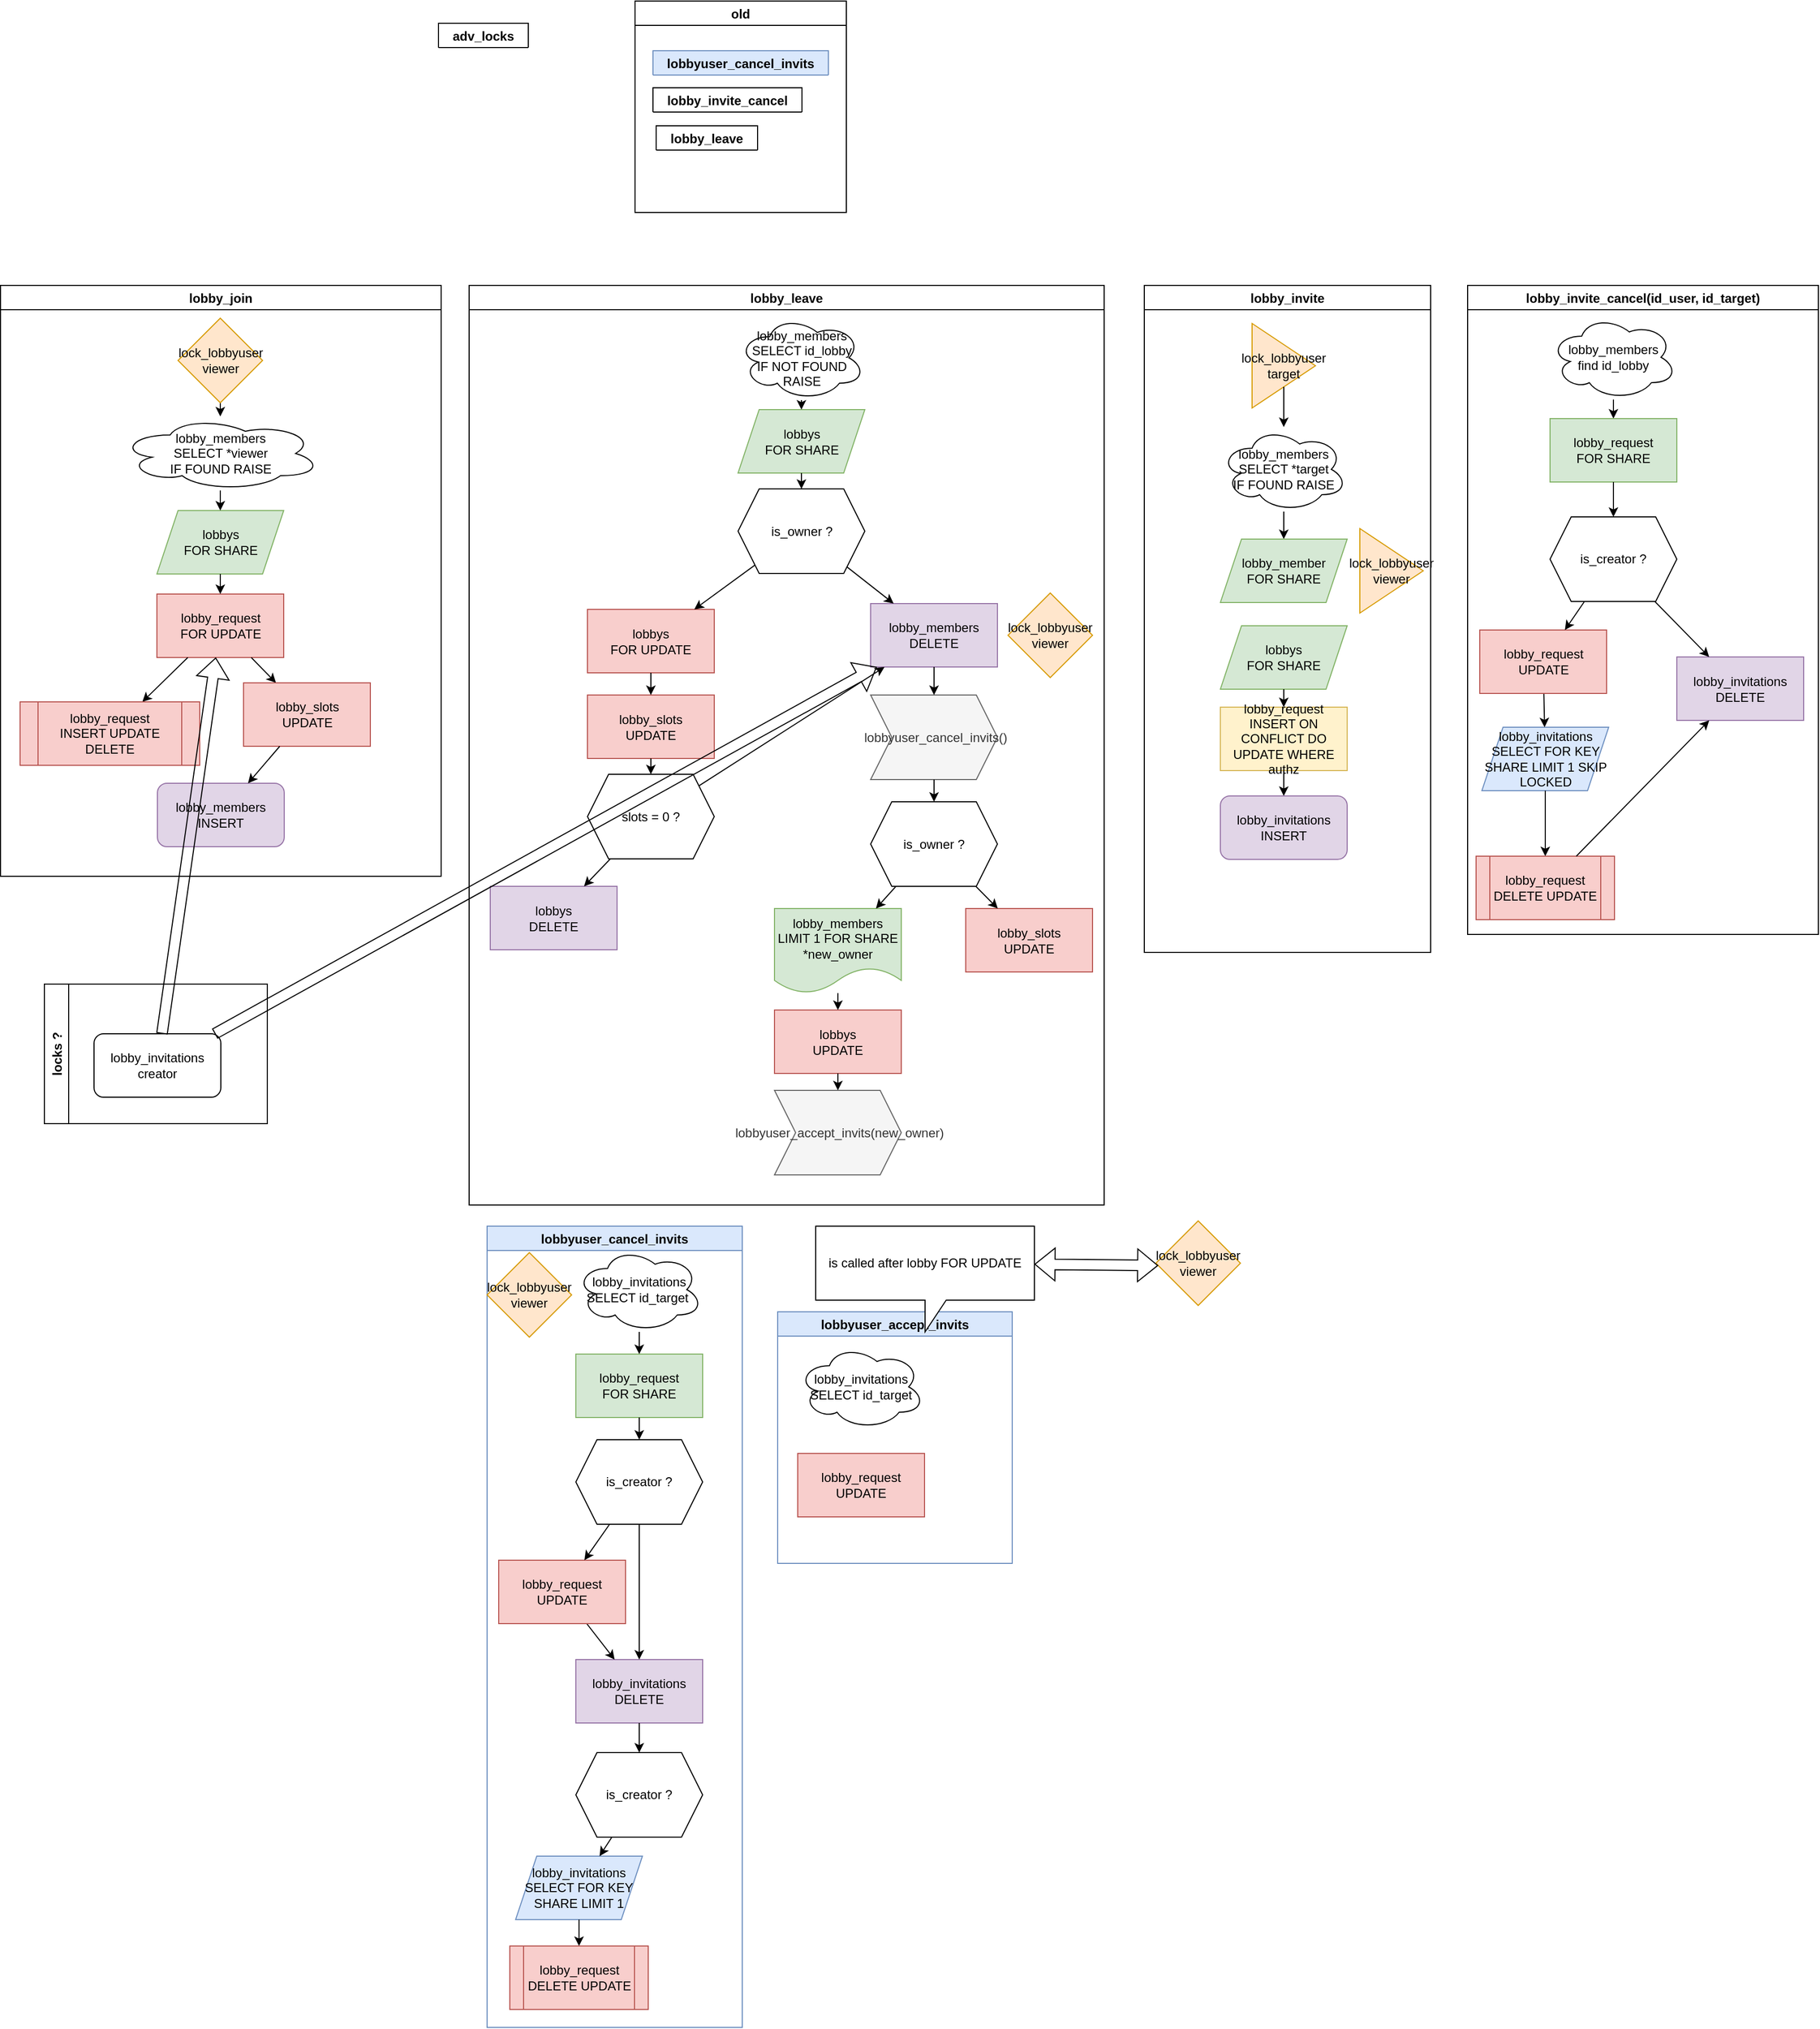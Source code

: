<mxfile version="17.4.2" type="device"><diagram id="5n8HYII4dps_oQGfJcv4" name="Page-1"><mxGraphModel dx="2878" dy="1529" grid="0" gridSize="10" guides="1" tooltips="1" connect="1" arrows="1" fold="1" page="0" pageScale="1" pageWidth="827" pageHeight="1169" math="0" shadow="0"><root><mxCell id="0"/><mxCell id="1" parent="0"/><mxCell id="jAlTLmNeURXq8MkzZGfx-23" value="lobby_join" style="swimlane;" parent="1" vertex="1"><mxGeometry x="-786.5" y="-23" width="417" height="559" as="geometry"><mxRectangle x="-1070" y="6" width="87" height="23" as="alternateBounds"/></mxGeometry></mxCell><mxCell id="jAlTLmNeURXq8MkzZGfx-2" value="lobby_members&lt;br&gt;SELECT *viewer&lt;br&gt;IF FOUND RAISE" style="ellipse;shape=cloud;whiteSpace=wrap;html=1;" parent="jAlTLmNeURXq8MkzZGfx-23" vertex="1"><mxGeometry x="113" y="124" width="190" height="70" as="geometry"/></mxCell><mxCell id="jAlTLmNeURXq8MkzZGfx-5" value="lobbys&lt;br&gt;FOR SHARE" style="shape=parallelogram;perimeter=parallelogramPerimeter;whiteSpace=wrap;html=1;fixedSize=1;fillColor=#d5e8d4;strokeColor=#82b366;" parent="jAlTLmNeURXq8MkzZGfx-23" vertex="1"><mxGeometry x="148" y="213" width="120" height="60" as="geometry"/></mxCell><mxCell id="jAlTLmNeURXq8MkzZGfx-6" value="lobby_request&lt;br&gt;FOR UPDATE" style="rounded=0;whiteSpace=wrap;html=1;fillColor=#f8cecc;strokeColor=#b85450;" parent="jAlTLmNeURXq8MkzZGfx-23" vertex="1"><mxGeometry x="148" y="292" width="120" height="60" as="geometry"/></mxCell><mxCell id="jAlTLmNeURXq8MkzZGfx-8" value="" style="endArrow=classic;html=1;rounded=0;" parent="jAlTLmNeURXq8MkzZGfx-23" source="jAlTLmNeURXq8MkzZGfx-6" target="jAlTLmNeURXq8MkzZGfx-18" edge="1"><mxGeometry width="50" height="50" relative="1" as="geometry"><mxPoint x="113" y="391" as="sourcePoint"/><mxPoint x="161.333" y="496" as="targetPoint"/></mxGeometry></mxCell><mxCell id="jAlTLmNeURXq8MkzZGfx-9" value="" style="endArrow=classic;html=1;rounded=0;" parent="jAlTLmNeURXq8MkzZGfx-23" source="jAlTLmNeURXq8MkzZGfx-6" target="jAlTLmNeURXq8MkzZGfx-19" edge="1"><mxGeometry width="50" height="50" relative="1" as="geometry"><mxPoint x="199.25" y="441" as="sourcePoint"/><mxPoint x="302.111" y="496" as="targetPoint"/></mxGeometry></mxCell><mxCell id="jAlTLmNeURXq8MkzZGfx-12" value="" style="endArrow=classic;html=1;rounded=0;" parent="jAlTLmNeURXq8MkzZGfx-23" source="jAlTLmNeURXq8MkzZGfx-17" target="jAlTLmNeURXq8MkzZGfx-2" edge="1"><mxGeometry width="50" height="50" relative="1" as="geometry"><mxPoint x="208" y="79" as="sourcePoint"/><mxPoint x="613" y="351" as="targetPoint"/></mxGeometry></mxCell><mxCell id="jAlTLmNeURXq8MkzZGfx-13" value="" style="endArrow=classic;html=1;rounded=0;" parent="jAlTLmNeURXq8MkzZGfx-23" source="jAlTLmNeURXq8MkzZGfx-2" target="jAlTLmNeURXq8MkzZGfx-5" edge="1"><mxGeometry width="50" height="50" relative="1" as="geometry"><mxPoint x="563" y="401" as="sourcePoint"/><mxPoint x="323" y="261" as="targetPoint"/></mxGeometry></mxCell><mxCell id="jAlTLmNeURXq8MkzZGfx-14" value="" style="endArrow=classic;html=1;rounded=0;" parent="jAlTLmNeURXq8MkzZGfx-23" source="jAlTLmNeURXq8MkzZGfx-5" target="jAlTLmNeURXq8MkzZGfx-6" edge="1"><mxGeometry width="50" height="50" relative="1" as="geometry"><mxPoint x="218" y="271" as="sourcePoint"/><mxPoint x="218" y="231" as="targetPoint"/></mxGeometry></mxCell><mxCell id="jAlTLmNeURXq8MkzZGfx-17" value="lock_lobbyuser&lt;br&gt;viewer" style="rhombus;whiteSpace=wrap;html=1;fillColor=#ffe6cc;strokeColor=#d79b00;" parent="jAlTLmNeURXq8MkzZGfx-23" vertex="1"><mxGeometry x="168" y="31" width="80" height="80" as="geometry"/></mxCell><mxCell id="jAlTLmNeURXq8MkzZGfx-19" value="lobby_slots&lt;br&gt;UPDATE" style="rounded=0;whiteSpace=wrap;html=1;fillColor=#f8cecc;strokeColor=#b85450;" parent="jAlTLmNeURXq8MkzZGfx-23" vertex="1"><mxGeometry x="230" y="376" width="120" height="60" as="geometry"/></mxCell><mxCell id="jAlTLmNeURXq8MkzZGfx-20" value="lobby_members&lt;br&gt;INSERT" style="rounded=1;whiteSpace=wrap;html=1;fillColor=#e1d5e7;strokeColor=#9673a6;" parent="jAlTLmNeURXq8MkzZGfx-23" vertex="1"><mxGeometry x="148.5" y="471" width="120" height="60" as="geometry"/></mxCell><mxCell id="jAlTLmNeURXq8MkzZGfx-21" value="" style="endArrow=classic;html=1;rounded=0;" parent="jAlTLmNeURXq8MkzZGfx-23" source="jAlTLmNeURXq8MkzZGfx-19" target="jAlTLmNeURXq8MkzZGfx-20" edge="1"><mxGeometry width="50" height="50" relative="1" as="geometry"><mxPoint x="242.307" y="431" as="sourcePoint"/><mxPoint x="367" y="452" as="targetPoint"/></mxGeometry></mxCell><mxCell id="jAlTLmNeURXq8MkzZGfx-18" value="lobby_request&lt;br&gt;INSERT UPDATE DELETE" style="shape=process;whiteSpace=wrap;html=1;backgroundOutline=1;fillColor=#f8cecc;strokeColor=#b85450;" parent="jAlTLmNeURXq8MkzZGfx-23" vertex="1"><mxGeometry x="18.5" y="394" width="170" height="60" as="geometry"/></mxCell><mxCell id="jAlTLmNeURXq8MkzZGfx-24" value="lobby_leave" style="swimlane;" parent="1" vertex="1"><mxGeometry x="-343" y="-23" width="601" height="870" as="geometry"><mxRectangle x="-152" y="-74" width="96" height="23" as="alternateBounds"/></mxGeometry></mxCell><mxCell id="jAlTLmNeURXq8MkzZGfx-25" value="lobby_members&lt;br&gt;SELECT id_lobby&lt;br&gt;IF NOT FOUND RAISE" style="ellipse;shape=cloud;whiteSpace=wrap;html=1;" parent="jAlTLmNeURXq8MkzZGfx-24" vertex="1"><mxGeometry x="254.5" y="28.5" width="120" height="80" as="geometry"/></mxCell><mxCell id="jAlTLmNeURXq8MkzZGfx-26" value="lobbys&lt;br&gt;FOR SHARE" style="shape=parallelogram;perimeter=parallelogramPerimeter;whiteSpace=wrap;html=1;fixedSize=1;fillColor=#d5e8d4;strokeColor=#82b366;" parent="jAlTLmNeURXq8MkzZGfx-24" vertex="1"><mxGeometry x="254.5" y="117.5" width="120" height="60" as="geometry"/></mxCell><mxCell id="jAlTLmNeURXq8MkzZGfx-28" value="is_owner ?" style="shape=hexagon;perimeter=hexagonPerimeter2;whiteSpace=wrap;html=1;fixedSize=1;" parent="jAlTLmNeURXq8MkzZGfx-24" vertex="1"><mxGeometry x="254.5" y="192.5" width="120" height="80" as="geometry"/></mxCell><mxCell id="jAlTLmNeURXq8MkzZGfx-30" value="lobbys&lt;br&gt;FOR UPDATE" style="rounded=0;whiteSpace=wrap;html=1;fillColor=#f8cecc;strokeColor=#b85450;" parent="jAlTLmNeURXq8MkzZGfx-24" vertex="1"><mxGeometry x="112" y="306.5" width="120" height="60" as="geometry"/></mxCell><mxCell id="jAlTLmNeURXq8MkzZGfx-31" value="lobby_slots&lt;br&gt;UPDATE" style="rounded=0;whiteSpace=wrap;html=1;fillColor=#f8cecc;strokeColor=#b85450;" parent="jAlTLmNeURXq8MkzZGfx-24" vertex="1"><mxGeometry x="112" y="387.5" width="120" height="60" as="geometry"/></mxCell><mxCell id="jAlTLmNeURXq8MkzZGfx-32" value="slots = 0 ?" style="shape=hexagon;perimeter=hexagonPerimeter2;whiteSpace=wrap;html=1;fixedSize=1;" parent="jAlTLmNeURXq8MkzZGfx-24" vertex="1"><mxGeometry x="112" y="462.5" width="120" height="80" as="geometry"/></mxCell><mxCell id="jAlTLmNeURXq8MkzZGfx-33" value="lobbys&lt;br&gt;DELETE" style="rounded=0;whiteSpace=wrap;html=1;fillColor=#e1d5e7;strokeColor=#9673a6;" parent="jAlTLmNeURXq8MkzZGfx-24" vertex="1"><mxGeometry x="20" y="568.5" width="120" height="60" as="geometry"/></mxCell><mxCell id="jAlTLmNeURXq8MkzZGfx-34" value="lobby_members&lt;br&gt;DELETE" style="rounded=0;whiteSpace=wrap;html=1;fillColor=#e1d5e7;strokeColor=#9673a6;" parent="jAlTLmNeURXq8MkzZGfx-24" vertex="1"><mxGeometry x="380" y="301" width="120" height="60" as="geometry"/></mxCell><mxCell id="jAlTLmNeURXq8MkzZGfx-35" value="" style="endArrow=classic;html=1;rounded=0;" parent="jAlTLmNeURXq8MkzZGfx-24" source="jAlTLmNeURXq8MkzZGfx-25" target="jAlTLmNeURXq8MkzZGfx-26" edge="1"><mxGeometry width="50" height="50" relative="1" as="geometry"><mxPoint x="274" y="488.5" as="sourcePoint"/><mxPoint x="324" y="438.5" as="targetPoint"/></mxGeometry></mxCell><mxCell id="jAlTLmNeURXq8MkzZGfx-36" value="" style="endArrow=classic;html=1;rounded=0;" parent="jAlTLmNeURXq8MkzZGfx-24" source="jAlTLmNeURXq8MkzZGfx-26" target="jAlTLmNeURXq8MkzZGfx-28" edge="1"><mxGeometry width="50" height="50" relative="1" as="geometry"><mxPoint x="274" y="488.5" as="sourcePoint"/><mxPoint x="324" y="438.5" as="targetPoint"/></mxGeometry></mxCell><mxCell id="jAlTLmNeURXq8MkzZGfx-37" value="" style="endArrow=classic;html=1;rounded=0;" parent="jAlTLmNeURXq8MkzZGfx-24" source="jAlTLmNeURXq8MkzZGfx-28" target="jAlTLmNeURXq8MkzZGfx-30" edge="1"><mxGeometry width="50" height="50" relative="1" as="geometry"><mxPoint x="434" y="488.5" as="sourcePoint"/><mxPoint x="484" y="438.5" as="targetPoint"/></mxGeometry></mxCell><mxCell id="jAlTLmNeURXq8MkzZGfx-38" value="" style="endArrow=classic;html=1;rounded=0;" parent="jAlTLmNeURXq8MkzZGfx-24" source="jAlTLmNeURXq8MkzZGfx-30" target="jAlTLmNeURXq8MkzZGfx-31" edge="1"><mxGeometry width="50" height="50" relative="1" as="geometry"><mxPoint x="279.722" y="323.943" as="sourcePoint"/><mxPoint x="217.126" y="366.5" as="targetPoint"/></mxGeometry></mxCell><mxCell id="jAlTLmNeURXq8MkzZGfx-39" value="" style="endArrow=classic;html=1;rounded=0;" parent="jAlTLmNeURXq8MkzZGfx-24" source="jAlTLmNeURXq8MkzZGfx-31" target="jAlTLmNeURXq8MkzZGfx-32" edge="1"><mxGeometry width="50" height="50" relative="1" as="geometry"><mxPoint x="434" y="488.5" as="sourcePoint"/><mxPoint x="484" y="438.5" as="targetPoint"/></mxGeometry></mxCell><mxCell id="jAlTLmNeURXq8MkzZGfx-40" value="" style="endArrow=classic;html=1;rounded=0;" parent="jAlTLmNeURXq8MkzZGfx-24" source="jAlTLmNeURXq8MkzZGfx-32" target="jAlTLmNeURXq8MkzZGfx-33" edge="1"><mxGeometry width="50" height="50" relative="1" as="geometry"><mxPoint x="290" y="546.5" as="sourcePoint"/><mxPoint x="340" y="496.5" as="targetPoint"/></mxGeometry></mxCell><mxCell id="jAlTLmNeURXq8MkzZGfx-42" value="" style="endArrow=classic;html=1;rounded=0;" parent="jAlTLmNeURXq8MkzZGfx-24" source="jAlTLmNeURXq8MkzZGfx-28" target="jAlTLmNeURXq8MkzZGfx-34" edge="1"><mxGeometry width="50" height="50" relative="1" as="geometry"><mxPoint x="218.389" y="565.277" as="sourcePoint"/><mxPoint x="422" y="225" as="targetPoint"/></mxGeometry></mxCell><mxCell id="jAlTLmNeURXq8MkzZGfx-43" value="&amp;nbsp;lobbyuser_cancel_invits()" style="shape=step;perimeter=stepPerimeter;whiteSpace=wrap;html=1;fixedSize=1;fillColor=#f5f5f5;fontColor=#333333;strokeColor=#666666;" parent="jAlTLmNeURXq8MkzZGfx-24" vertex="1"><mxGeometry x="380" y="387.5" width="120" height="80" as="geometry"/></mxCell><mxCell id="jAlTLmNeURXq8MkzZGfx-44" value="is_owner ?" style="shape=hexagon;perimeter=hexagonPerimeter2;whiteSpace=wrap;html=1;fixedSize=1;" parent="jAlTLmNeURXq8MkzZGfx-24" vertex="1"><mxGeometry x="380" y="488.5" width="120" height="80" as="geometry"/></mxCell><mxCell id="jAlTLmNeURXq8MkzZGfx-45" value="lobby_members&lt;br&gt;LIMIT 1 FOR SHARE&lt;br&gt;*new_owner" style="shape=document;whiteSpace=wrap;html=1;boundedLbl=1;fillColor=#d5e8d4;strokeColor=#82b366;" parent="jAlTLmNeURXq8MkzZGfx-24" vertex="1"><mxGeometry x="289" y="589.5" width="120" height="80" as="geometry"/></mxCell><mxCell id="jAlTLmNeURXq8MkzZGfx-46" value="lobbys&lt;br&gt;UPDATE" style="rounded=0;whiteSpace=wrap;html=1;fillColor=#f8cecc;strokeColor=#b85450;" parent="jAlTLmNeURXq8MkzZGfx-24" vertex="1"><mxGeometry x="289" y="685.5" width="120" height="60" as="geometry"/></mxCell><mxCell id="jAlTLmNeURXq8MkzZGfx-47" value="&amp;nbsp;lobbyuser_accept_invits(new_owner)" style="shape=step;perimeter=stepPerimeter;whiteSpace=wrap;html=1;fixedSize=1;fillColor=#f5f5f5;fontColor=#333333;strokeColor=#666666;" parent="jAlTLmNeURXq8MkzZGfx-24" vertex="1"><mxGeometry x="289" y="761.5" width="120" height="80" as="geometry"/></mxCell><mxCell id="jAlTLmNeURXq8MkzZGfx-48" value="lobby_slots&lt;br&gt;UPDATE" style="rounded=0;whiteSpace=wrap;html=1;fillColor=#f8cecc;strokeColor=#b85450;" parent="jAlTLmNeURXq8MkzZGfx-24" vertex="1"><mxGeometry x="470" y="589.5" width="120" height="60" as="geometry"/></mxCell><mxCell id="jAlTLmNeURXq8MkzZGfx-50" value="" style="endArrow=classic;html=1;rounded=0;" parent="jAlTLmNeURXq8MkzZGfx-24" source="jAlTLmNeURXq8MkzZGfx-43" target="jAlTLmNeURXq8MkzZGfx-44" edge="1"><mxGeometry width="50" height="50" relative="1" as="geometry"><mxPoint x="440" y="443" as="sourcePoint"/><mxPoint x="465" y="492.5" as="targetPoint"/></mxGeometry></mxCell><mxCell id="jAlTLmNeURXq8MkzZGfx-52" value="" style="endArrow=classic;html=1;rounded=0;" parent="jAlTLmNeURXq8MkzZGfx-24" source="jAlTLmNeURXq8MkzZGfx-44" target="jAlTLmNeURXq8MkzZGfx-48" edge="1"><mxGeometry width="50" height="50" relative="1" as="geometry"><mxPoint x="465" y="572.5" as="sourcePoint"/><mxPoint x="465" y="624.5" as="targetPoint"/></mxGeometry></mxCell><mxCell id="jAlTLmNeURXq8MkzZGfx-53" value="" style="endArrow=classic;html=1;rounded=0;" parent="jAlTLmNeURXq8MkzZGfx-24" source="jAlTLmNeURXq8MkzZGfx-44" target="jAlTLmNeURXq8MkzZGfx-45" edge="1"><mxGeometry width="50" height="50" relative="1" as="geometry"><mxPoint x="511.813" y="690.874" as="sourcePoint"/><mxPoint x="553.75" y="714.5" as="targetPoint"/></mxGeometry></mxCell><mxCell id="jAlTLmNeURXq8MkzZGfx-54" value="" style="endArrow=classic;html=1;rounded=0;" parent="jAlTLmNeURXq8MkzZGfx-24" source="jAlTLmNeURXq8MkzZGfx-45" target="jAlTLmNeURXq8MkzZGfx-46" edge="1"><mxGeometry width="50" height="50" relative="1" as="geometry"><mxPoint x="418.559" y="691.619" as="sourcePoint"/><mxPoint x="333" y="835.5" as="targetPoint"/></mxGeometry></mxCell><mxCell id="jAlTLmNeURXq8MkzZGfx-55" value="" style="endArrow=classic;html=1;rounded=0;" parent="jAlTLmNeURXq8MkzZGfx-24" source="jAlTLmNeURXq8MkzZGfx-46" target="jAlTLmNeURXq8MkzZGfx-47" edge="1"><mxGeometry width="50" height="50" relative="1" as="geometry"><mxPoint x="328" y="826.5" as="sourcePoint"/><mxPoint x="328.0" y="807.5" as="targetPoint"/></mxGeometry></mxCell><mxCell id="jAlTLmNeURXq8MkzZGfx-193" value="" style="endArrow=classic;html=1;rounded=0;" parent="jAlTLmNeURXq8MkzZGfx-24" source="jAlTLmNeURXq8MkzZGfx-32" target="jAlTLmNeURXq8MkzZGfx-34" edge="1"><mxGeometry width="50" height="50" relative="1" as="geometry"><mxPoint x="143.667" y="552.5" as="sourcePoint"/><mxPoint x="315" y="328" as="targetPoint"/></mxGeometry></mxCell><mxCell id="jAlTLmNeURXq8MkzZGfx-233" value="lock_lobbyuser&lt;br&gt;viewer" style="rhombus;whiteSpace=wrap;html=1;fillColor=#ffe6cc;strokeColor=#d79b00;" parent="jAlTLmNeURXq8MkzZGfx-24" vertex="1"><mxGeometry x="510" y="291" width="80" height="80" as="geometry"/></mxCell><mxCell id="jAlTLmNeURXq8MkzZGfx-238" value="" style="endArrow=classic;html=1;rounded=0;" parent="jAlTLmNeURXq8MkzZGfx-24" source="jAlTLmNeURXq8MkzZGfx-34" target="jAlTLmNeURXq8MkzZGfx-43" edge="1"><mxGeometry width="50" height="50" relative="1" as="geometry"><mxPoint x="227.456" y="483.412" as="sourcePoint"/><mxPoint x="397" y="371" as="targetPoint"/></mxGeometry></mxCell><mxCell id="jAlTLmNeURXq8MkzZGfx-56" value="lobby_invite" style="swimlane;" parent="1" vertex="1"><mxGeometry x="296" y="-23" width="271" height="631" as="geometry"><mxRectangle x="296" y="1" width="97" height="23" as="alternateBounds"/></mxGeometry></mxCell><mxCell id="jAlTLmNeURXq8MkzZGfx-58" value="lock_lobbyuser&lt;br&gt;target" style="triangle;whiteSpace=wrap;html=1;fillColor=#ffe6cc;strokeColor=#d79b00;" parent="jAlTLmNeURXq8MkzZGfx-56" vertex="1"><mxGeometry x="102" y="36" width="60" height="80" as="geometry"/></mxCell><mxCell id="jAlTLmNeURXq8MkzZGfx-59" value="lobby_members&lt;br&gt;SELECT *target&lt;br&gt;IF FOUND RAISE" style="ellipse;shape=cloud;whiteSpace=wrap;html=1;strokeColor=default;fillColor=default;" parent="jAlTLmNeURXq8MkzZGfx-56" vertex="1"><mxGeometry x="72" y="134" width="120" height="80" as="geometry"/></mxCell><mxCell id="jAlTLmNeURXq8MkzZGfx-61" value="lobbys&lt;br&gt;FOR SHARE" style="shape=parallelogram;perimeter=parallelogramPerimeter;whiteSpace=wrap;html=1;fixedSize=1;strokeColor=#82b366;fillColor=#d5e8d4;" parent="jAlTLmNeURXq8MkzZGfx-56" vertex="1"><mxGeometry x="72" y="322" width="120" height="60" as="geometry"/></mxCell><mxCell id="jAlTLmNeURXq8MkzZGfx-64" value="" style="endArrow=classic;html=1;rounded=0;" parent="jAlTLmNeURXq8MkzZGfx-56" source="jAlTLmNeURXq8MkzZGfx-58" target="jAlTLmNeURXq8MkzZGfx-59" edge="1"><mxGeometry width="50" height="50" relative="1" as="geometry"><mxPoint x="165.5" y="350" as="sourcePoint"/><mxPoint x="215.5" y="300" as="targetPoint"/></mxGeometry></mxCell><mxCell id="jAlTLmNeURXq8MkzZGfx-65" value="" style="endArrow=classic;html=1;rounded=0;" parent="jAlTLmNeURXq8MkzZGfx-56" source="jAlTLmNeURXq8MkzZGfx-59" target="jAlTLmNeURXq8MkzZGfx-237" edge="1"><mxGeometry width="50" height="50" relative="1" as="geometry"><mxPoint x="141.642" y="106.239" as="sourcePoint"/><mxPoint x="132" y="254" as="targetPoint"/></mxGeometry></mxCell><mxCell id="jAlTLmNeURXq8MkzZGfx-66" value="" style="endArrow=classic;html=1;rounded=0;" parent="jAlTLmNeURXq8MkzZGfx-56" source="jAlTLmNeURXq8MkzZGfx-61" target="jAlTLmNeURXq8MkzZGfx-93" edge="1"><mxGeometry width="50" height="50" relative="1" as="geometry"><mxPoint x="132.5" y="407" as="sourcePoint"/><mxPoint x="132" y="445" as="targetPoint"/></mxGeometry></mxCell><mxCell id="jAlTLmNeURXq8MkzZGfx-67" value="" style="endArrow=classic;html=1;rounded=0;" parent="jAlTLmNeURXq8MkzZGfx-56" source="jAlTLmNeURXq8MkzZGfx-93" target="jAlTLmNeURXq8MkzZGfx-92" edge="1"><mxGeometry width="50" height="50" relative="1" as="geometry"><mxPoint x="132" y="505" as="sourcePoint"/><mxPoint x="132" y="527" as="targetPoint"/></mxGeometry></mxCell><mxCell id="jAlTLmNeURXq8MkzZGfx-92" value="lobby_invitations&lt;br&gt;INSERT" style="rounded=1;whiteSpace=wrap;html=1;strokeColor=#9673a6;fillColor=#e1d5e7;gradientDirection=north;" parent="jAlTLmNeURXq8MkzZGfx-56" vertex="1"><mxGeometry x="72" y="483" width="120" height="60" as="geometry"/></mxCell><mxCell id="jAlTLmNeURXq8MkzZGfx-93" value="lobby_request&lt;br&gt;INSERT ON CONFLICT DO UPDATE WHERE authz" style="rounded=0;whiteSpace=wrap;html=1;strokeColor=#d6b656;fillColor=#fff2cc;" parent="jAlTLmNeURXq8MkzZGfx-56" vertex="1"><mxGeometry x="72" y="399" width="120" height="60" as="geometry"/></mxCell><mxCell id="jAlTLmNeURXq8MkzZGfx-237" value="lobby_member&lt;br&gt;FOR SHARE" style="shape=parallelogram;perimeter=parallelogramPerimeter;whiteSpace=wrap;html=1;fixedSize=1;strokeColor=#82b366;fillColor=#d5e8d4;" parent="jAlTLmNeURXq8MkzZGfx-56" vertex="1"><mxGeometry x="72" y="240" width="120" height="60" as="geometry"/></mxCell><mxCell id="jAlTLmNeURXq8MkzZGfx-235" value="lock_lobbyuser&lt;br&gt;viewer" style="triangle;whiteSpace=wrap;html=1;fillColor=#ffe6cc;strokeColor=#d79b00;" parent="jAlTLmNeURXq8MkzZGfx-56" vertex="1"><mxGeometry x="204" y="230" width="60" height="80" as="geometry"/></mxCell><mxCell id="jAlTLmNeURXq8MkzZGfx-95" value="lobbyuser_cancel_invits" style="swimlane;strokeColor=#6c8ebf;fillColor=#dae8fc;gradientDirection=north;" parent="1" vertex="1"><mxGeometry x="-326" y="867" width="241.5" height="758" as="geometry"/></mxCell><mxCell id="jAlTLmNeURXq8MkzZGfx-173" value="lobby_invitations&lt;br&gt;SELECT id_target&amp;nbsp;" style="ellipse;shape=cloud;whiteSpace=wrap;html=1;strokeColor=default;fillColor=#FFFFFF;gradientColor=none;gradientDirection=north;" parent="jAlTLmNeURXq8MkzZGfx-95" vertex="1"><mxGeometry x="84" y="20" width="120" height="80" as="geometry"/></mxCell><mxCell id="jAlTLmNeURXq8MkzZGfx-174" value="lobby_request&lt;br&gt;FOR SHARE" style="rounded=0;whiteSpace=wrap;html=1;strokeColor=#82b366;fillColor=#d5e8d4;" parent="jAlTLmNeURXq8MkzZGfx-95" vertex="1"><mxGeometry x="84" y="121" width="120" height="60" as="geometry"/></mxCell><mxCell id="jAlTLmNeURXq8MkzZGfx-175" value="lobby_invitations&lt;br&gt;DELETE" style="rounded=0;whiteSpace=wrap;html=1;strokeColor=#9673a6;fillColor=#e1d5e7;" parent="jAlTLmNeURXq8MkzZGfx-95" vertex="1"><mxGeometry x="84" y="410" width="120" height="60" as="geometry"/></mxCell><mxCell id="jAlTLmNeURXq8MkzZGfx-176" value="lobby_invitations&lt;br&gt;SELECT FOR KEY SHARE LIMIT 1" style="shape=parallelogram;perimeter=parallelogramPerimeter;whiteSpace=wrap;html=1;fixedSize=1;strokeColor=#6c8ebf;fillColor=#dae8fc;" parent="jAlTLmNeURXq8MkzZGfx-95" vertex="1"><mxGeometry x="27" y="596" width="120" height="60" as="geometry"/></mxCell><mxCell id="jAlTLmNeURXq8MkzZGfx-177" value="" style="endArrow=classic;html=1;rounded=0;" parent="jAlTLmNeURXq8MkzZGfx-95" source="jAlTLmNeURXq8MkzZGfx-176" target="jAlTLmNeURXq8MkzZGfx-179" edge="1"><mxGeometry width="50" height="50" relative="1" as="geometry"><mxPoint x="-342.5" y="679" as="sourcePoint"/><mxPoint x="-591.773" y="730" as="targetPoint"/></mxGeometry></mxCell><mxCell id="jAlTLmNeURXq8MkzZGfx-178" value="" style="endArrow=classic;html=1;rounded=0;" parent="jAlTLmNeURXq8MkzZGfx-95" source="jAlTLmNeURXq8MkzZGfx-180" target="jAlTLmNeURXq8MkzZGfx-175" edge="1"><mxGeometry width="50" height="50" relative="1" as="geometry"><mxPoint x="-446.5" y="379" as="sourcePoint"/><mxPoint x="-484.357" y="527" as="targetPoint"/></mxGeometry></mxCell><mxCell id="jAlTLmNeURXq8MkzZGfx-179" value="lobby_request&lt;br&gt;DELETE UPDATE" style="shape=process;whiteSpace=wrap;html=1;backgroundOutline=1;strokeColor=#b85450;fillColor=#f8cecc;gradientDirection=north;" parent="jAlTLmNeURXq8MkzZGfx-95" vertex="1"><mxGeometry x="21.5" y="681" width="131" height="60" as="geometry"/></mxCell><mxCell id="jAlTLmNeURXq8MkzZGfx-180" value="lobby_request&lt;br&gt;UPDATE" style="rounded=0;whiteSpace=wrap;html=1;strokeColor=#b85450;fillColor=#f8cecc;" parent="jAlTLmNeURXq8MkzZGfx-95" vertex="1"><mxGeometry x="11" y="316" width="120" height="60" as="geometry"/></mxCell><mxCell id="jAlTLmNeURXq8MkzZGfx-181" value="is_creator ?" style="shape=hexagon;perimeter=hexagonPerimeter2;whiteSpace=wrap;html=1;fixedSize=1;" parent="jAlTLmNeURXq8MkzZGfx-95" vertex="1"><mxGeometry x="84" y="202" width="120" height="80" as="geometry"/></mxCell><mxCell id="jAlTLmNeURXq8MkzZGfx-182" value="" style="endArrow=classic;html=1;rounded=0;" parent="jAlTLmNeURXq8MkzZGfx-95" source="jAlTLmNeURXq8MkzZGfx-181" target="jAlTLmNeURXq8MkzZGfx-180" edge="1"><mxGeometry width="50" height="50" relative="1" as="geometry"><mxPoint x="-422.5" y="265" as="sourcePoint"/><mxPoint x="-396.5" y="222" as="targetPoint"/></mxGeometry></mxCell><mxCell id="jAlTLmNeURXq8MkzZGfx-183" value="" style="endArrow=classic;html=1;rounded=0;" parent="jAlTLmNeURXq8MkzZGfx-95" source="jAlTLmNeURXq8MkzZGfx-181" target="jAlTLmNeURXq8MkzZGfx-175" edge="1"><mxGeometry width="50" height="50" relative="1" as="geometry"><mxPoint x="-416.121" y="390" as="sourcePoint"/><mxPoint x="-378.879" y="417" as="targetPoint"/></mxGeometry></mxCell><mxCell id="jAlTLmNeURXq8MkzZGfx-184" value="" style="endArrow=classic;html=1;rounded=0;" parent="jAlTLmNeURXq8MkzZGfx-95" source="jAlTLmNeURXq8MkzZGfx-175" target="jAlTLmNeURXq8MkzZGfx-186" edge="1"><mxGeometry width="50" height="50" relative="1" as="geometry"><mxPoint x="-416.121" y="390" as="sourcePoint"/><mxPoint x="142" y="514" as="targetPoint"/></mxGeometry></mxCell><mxCell id="jAlTLmNeURXq8MkzZGfx-186" value="is_creator ?" style="shape=hexagon;perimeter=hexagonPerimeter2;whiteSpace=wrap;html=1;fixedSize=1;" parent="jAlTLmNeURXq8MkzZGfx-95" vertex="1"><mxGeometry x="84" y="498" width="120" height="80" as="geometry"/></mxCell><mxCell id="jAlTLmNeURXq8MkzZGfx-187" value="" style="endArrow=classic;html=1;rounded=0;" parent="jAlTLmNeURXq8MkzZGfx-95" source="jAlTLmNeURXq8MkzZGfx-186" target="jAlTLmNeURXq8MkzZGfx-176" edge="1"><mxGeometry width="50" height="50" relative="1" as="geometry"><mxPoint x="229.625" y="477" as="sourcePoint"/><mxPoint x="266.5" y="527" as="targetPoint"/></mxGeometry></mxCell><mxCell id="jAlTLmNeURXq8MkzZGfx-189" value="" style="endArrow=classic;html=1;rounded=0;" parent="jAlTLmNeURXq8MkzZGfx-95" source="jAlTLmNeURXq8MkzZGfx-173" target="jAlTLmNeURXq8MkzZGfx-174" edge="1"><mxGeometry width="50" height="50" relative="1" as="geometry"><mxPoint x="-462" y="530" as="sourcePoint"/><mxPoint x="-412" y="480" as="targetPoint"/></mxGeometry></mxCell><mxCell id="jAlTLmNeURXq8MkzZGfx-41" value="" style="endArrow=classic;html=1;rounded=0;" parent="jAlTLmNeURXq8MkzZGfx-95" source="jAlTLmNeURXq8MkzZGfx-174" target="jAlTLmNeURXq8MkzZGfx-181" edge="1"><mxGeometry width="50" height="50" relative="1" as="geometry"><mxPoint x="-1129.275" y="626.95" as="sourcePoint"/><mxPoint x="-1187.767" y="668.5" as="targetPoint"/></mxGeometry></mxCell><mxCell id="hnQhY3ajIWxAGkXiq8hO-5" value="lock_lobbyuser&lt;br&gt;viewer" style="rhombus;whiteSpace=wrap;html=1;fillColor=#ffe6cc;strokeColor=#d79b00;" vertex="1" parent="jAlTLmNeURXq8MkzZGfx-95"><mxGeometry y="25" width="80" height="80" as="geometry"/></mxCell><mxCell id="jAlTLmNeURXq8MkzZGfx-114" value="lobbyuser_accept_invits" style="swimlane;strokeColor=#6c8ebf;fillColor=#dae8fc;gradientDirection=north;startSize=23;" parent="1" vertex="1"><mxGeometry x="-51" y="948" width="222" height="238" as="geometry"/></mxCell><mxCell id="jAlTLmNeURXq8MkzZGfx-116" value="lobby_request&lt;br&gt;UPDATE" style="rounded=0;whiteSpace=wrap;html=1;strokeColor=#b85450;fillColor=#f8cecc;gradientDirection=north;" parent="jAlTLmNeURXq8MkzZGfx-114" vertex="1"><mxGeometry x="19" y="134" width="120" height="60" as="geometry"/></mxCell><mxCell id="jAlTLmNeURXq8MkzZGfx-240" value="lobby_invitations&lt;br&gt;SELECT id_target" style="ellipse;shape=cloud;whiteSpace=wrap;html=1;strokeColor=default;fillColor=#FFFFFF;gradientColor=none;gradientDirection=north;" parent="jAlTLmNeURXq8MkzZGfx-114" vertex="1"><mxGeometry x="19" y="31" width="120" height="80" as="geometry"/></mxCell><mxCell id="jAlTLmNeURXq8MkzZGfx-140" value="lobby_invite_cancel(id_user, id_target)" style="swimlane;strokeColor=default;fillColor=default;" parent="1" vertex="1"><mxGeometry x="602" y="-23" width="332" height="614" as="geometry"><mxRectangle x="233" y="94" width="141" height="23" as="alternateBounds"/></mxGeometry></mxCell><mxCell id="jAlTLmNeURXq8MkzZGfx-141" value="lobby_members&lt;br&gt;find id_lobby" style="ellipse;shape=cloud;whiteSpace=wrap;html=1;strokeColor=default;fillColor=default;" parent="jAlTLmNeURXq8MkzZGfx-140" vertex="1"><mxGeometry x="78" y="28" width="120" height="80" as="geometry"/></mxCell><mxCell id="jAlTLmNeURXq8MkzZGfx-142" value="lobby_invitations&lt;br&gt;DELETE" style="rounded=0;whiteSpace=wrap;html=1;strokeColor=#9673a6;fillColor=#e1d5e7;" parent="jAlTLmNeURXq8MkzZGfx-140" vertex="1"><mxGeometry x="198" y="351.5" width="120" height="60" as="geometry"/></mxCell><mxCell id="jAlTLmNeURXq8MkzZGfx-143" value="" style="endArrow=classic;html=1;rounded=0;" parent="jAlTLmNeURXq8MkzZGfx-140" source="jAlTLmNeURXq8MkzZGfx-141" target="jAlTLmNeURXq8MkzZGfx-153" edge="1"><mxGeometry width="50" height="50" relative="1" as="geometry"><mxPoint x="179" y="128" as="sourcePoint"/><mxPoint x="138" y="135" as="targetPoint"/></mxGeometry></mxCell><mxCell id="jAlTLmNeURXq8MkzZGfx-144" value="lobby_invitations&lt;br&gt;SELECT FOR KEY SHARE LIMIT 1 SKIP LOCKED" style="shape=parallelogram;perimeter=parallelogramPerimeter;whiteSpace=wrap;html=1;fixedSize=1;strokeColor=#6c8ebf;fillColor=#dae8fc;" parent="jAlTLmNeURXq8MkzZGfx-140" vertex="1"><mxGeometry x="13.5" y="418" width="120" height="60" as="geometry"/></mxCell><mxCell id="jAlTLmNeURXq8MkzZGfx-147" value="" style="endArrow=classic;html=1;rounded=0;" parent="jAlTLmNeURXq8MkzZGfx-140" source="jAlTLmNeURXq8MkzZGfx-144" target="jAlTLmNeURXq8MkzZGfx-151" edge="1"><mxGeometry width="50" height="50" relative="1" as="geometry"><mxPoint x="246" y="570" as="sourcePoint"/><mxPoint x="-3.273" y="621" as="targetPoint"/></mxGeometry></mxCell><mxCell id="jAlTLmNeURXq8MkzZGfx-150" value="" style="endArrow=classic;html=1;rounded=0;" parent="jAlTLmNeURXq8MkzZGfx-140" source="jAlTLmNeURXq8MkzZGfx-152" target="jAlTLmNeURXq8MkzZGfx-144" edge="1"><mxGeometry width="50" height="50" relative="1" as="geometry"><mxPoint x="98" y="386" as="sourcePoint"/><mxPoint x="60.143" y="534" as="targetPoint"/></mxGeometry></mxCell><mxCell id="jAlTLmNeURXq8MkzZGfx-151" value="lobby_request&lt;br&gt;DELETE UPDATE" style="shape=process;whiteSpace=wrap;html=1;backgroundOutline=1;strokeColor=#b85450;fillColor=#f8cecc;gradientDirection=north;" parent="jAlTLmNeURXq8MkzZGfx-140" vertex="1"><mxGeometry x="8" y="540" width="131" height="60" as="geometry"/></mxCell><mxCell id="jAlTLmNeURXq8MkzZGfx-152" value="lobby_request&lt;br&gt;UPDATE" style="rounded=0;whiteSpace=wrap;html=1;strokeColor=#b85450;fillColor=#f8cecc;" parent="jAlTLmNeURXq8MkzZGfx-140" vertex="1"><mxGeometry x="11.5" y="326" width="120" height="60" as="geometry"/></mxCell><mxCell id="jAlTLmNeURXq8MkzZGfx-153" value="lobby_request&lt;br&gt;FOR SHARE" style="rounded=0;whiteSpace=wrap;html=1;strokeColor=#82b366;fillColor=#d5e8d4;" parent="jAlTLmNeURXq8MkzZGfx-140" vertex="1"><mxGeometry x="78" y="126" width="120" height="60" as="geometry"/></mxCell><mxCell id="jAlTLmNeURXq8MkzZGfx-154" value="is_creator ?" style="shape=hexagon;perimeter=hexagonPerimeter2;whiteSpace=wrap;html=1;fixedSize=1;" parent="jAlTLmNeURXq8MkzZGfx-140" vertex="1"><mxGeometry x="78" y="219" width="120" height="80" as="geometry"/></mxCell><mxCell id="jAlTLmNeURXq8MkzZGfx-155" value="" style="endArrow=classic;html=1;rounded=0;" parent="jAlTLmNeURXq8MkzZGfx-140" source="jAlTLmNeURXq8MkzZGfx-153" target="jAlTLmNeURXq8MkzZGfx-154" edge="1"><mxGeometry width="50" height="50" relative="1" as="geometry"><mxPoint x="105.25" y="396" as="sourcePoint"/><mxPoint x="106.75" y="432" as="targetPoint"/></mxGeometry></mxCell><mxCell id="jAlTLmNeURXq8MkzZGfx-156" value="" style="endArrow=classic;html=1;rounded=0;" parent="jAlTLmNeURXq8MkzZGfx-140" source="jAlTLmNeURXq8MkzZGfx-154" target="jAlTLmNeURXq8MkzZGfx-152" edge="1"><mxGeometry width="50" height="50" relative="1" as="geometry"><mxPoint x="122" y="272" as="sourcePoint"/><mxPoint x="148.0" y="229" as="targetPoint"/></mxGeometry></mxCell><mxCell id="jAlTLmNeURXq8MkzZGfx-157" value="" style="endArrow=classic;html=1;rounded=0;" parent="jAlTLmNeURXq8MkzZGfx-140" source="jAlTLmNeURXq8MkzZGfx-154" target="jAlTLmNeURXq8MkzZGfx-142" edge="1"><mxGeometry width="50" height="50" relative="1" as="geometry"><mxPoint x="128.379" y="397" as="sourcePoint"/><mxPoint x="165.621" y="424" as="targetPoint"/></mxGeometry></mxCell><mxCell id="jAlTLmNeURXq8MkzZGfx-242" value="" style="endArrow=classic;html=1;rounded=0;" parent="jAlTLmNeURXq8MkzZGfx-140" source="jAlTLmNeURXq8MkzZGfx-151" target="jAlTLmNeURXq8MkzZGfx-142" edge="1"><mxGeometry width="50" height="50" relative="1" as="geometry"><mxPoint x="194" y="511" as="sourcePoint"/><mxPoint x="91.738" y="550" as="targetPoint"/></mxGeometry></mxCell><mxCell id="jAlTLmNeURXq8MkzZGfx-199" value="old" style="swimlane;strokeColor=default;fillColor=#FFFFFF;gradientColor=none;gradientDirection=north;" parent="1" vertex="1"><mxGeometry x="-186" y="-292" width="200" height="200" as="geometry"/></mxCell><mxCell id="jAlTLmNeURXq8MkzZGfx-68" value="lobby_invite_cancel" style="swimlane;strokeColor=default;fillColor=default;" parent="jAlTLmNeURXq8MkzZGfx-199" vertex="1" collapsed="1"><mxGeometry x="17" y="82" width="141" height="23" as="geometry"><mxRectangle x="605" y="-366" width="276" height="526" as="alternateBounds"/></mxGeometry></mxCell><mxCell id="jAlTLmNeURXq8MkzZGfx-69" value="lobby_members&lt;br&gt;SELECT id_lobby" style="ellipse;shape=cloud;whiteSpace=wrap;html=1;strokeColor=default;fillColor=default;" parent="jAlTLmNeURXq8MkzZGfx-68" vertex="1"><mxGeometry x="78" y="28" width="120" height="80" as="geometry"/></mxCell><mxCell id="jAlTLmNeURXq8MkzZGfx-70" value="lobby_invitations&lt;br&gt;DELETE" style="rounded=0;whiteSpace=wrap;html=1;strokeColor=#9673a6;fillColor=#e1d5e7;" parent="jAlTLmNeURXq8MkzZGfx-68" vertex="1"><mxGeometry x="78" y="121" width="120" height="60" as="geometry"/></mxCell><mxCell id="jAlTLmNeURXq8MkzZGfx-79" value="" style="endArrow=classic;html=1;rounded=0;" parent="jAlTLmNeURXq8MkzZGfx-68" source="jAlTLmNeURXq8MkzZGfx-69" target="jAlTLmNeURXq8MkzZGfx-70" edge="1"><mxGeometry width="50" height="50" relative="1" as="geometry"><mxPoint x="179" y="128" as="sourcePoint"/><mxPoint x="179" y="144" as="targetPoint"/></mxGeometry></mxCell><mxCell id="jAlTLmNeURXq8MkzZGfx-74" value="lobby_invitations&lt;br&gt;SELECT FOR KEY SHARE LIMIT 1 SKIP LOCKED" style="shape=parallelogram;perimeter=parallelogramPerimeter;whiteSpace=wrap;html=1;fixedSize=1;strokeColor=#6c8ebf;fillColor=#dae8fc;" parent="jAlTLmNeURXq8MkzZGfx-68" vertex="1"><mxGeometry x="22" y="378" width="120" height="60" as="geometry"/></mxCell><mxCell id="jAlTLmNeURXq8MkzZGfx-71" value="lobby_request&lt;br&gt;FOR UPDATE" style="rounded=0;whiteSpace=wrap;html=1;strokeColor=#b85450;fillColor=#f8cecc;" parent="jAlTLmNeURXq8MkzZGfx-68" vertex="1"><mxGeometry x="22" y="301" width="120" height="60" as="geometry"/></mxCell><mxCell id="jAlTLmNeURXq8MkzZGfx-80" value="" style="endArrow=classic;html=1;rounded=0;exitX=0.5;exitY=1;exitDx=0;exitDy=0;" parent="jAlTLmNeURXq8MkzZGfx-68" source="jAlTLmNeURXq8MkzZGfx-71" target="jAlTLmNeURXq8MkzZGfx-74" edge="1"><mxGeometry width="50" height="50" relative="1" as="geometry"><mxPoint x="341.286" y="250" as="sourcePoint"/><mxPoint x="338.714" y="295" as="targetPoint"/></mxGeometry></mxCell><mxCell id="jAlTLmNeURXq8MkzZGfx-81" value="" style="endArrow=classic;html=1;rounded=0;" parent="jAlTLmNeURXq8MkzZGfx-68" source="jAlTLmNeURXq8MkzZGfx-74" target="jAlTLmNeURXq8MkzZGfx-94" edge="1"><mxGeometry width="50" height="50" relative="1" as="geometry"><mxPoint x="327" y="404" as="sourcePoint"/><mxPoint x="77.727" y="455" as="targetPoint"/></mxGeometry></mxCell><mxCell id="jAlTLmNeURXq8MkzZGfx-82" value="is_creator ?" style="shape=hexagon;perimeter=hexagonPerimeter2;whiteSpace=wrap;html=1;fixedSize=1;strokeColor=default;fillColor=default;" parent="jAlTLmNeURXq8MkzZGfx-68" vertex="1"><mxGeometry x="78" y="200" width="120" height="80" as="geometry"/></mxCell><mxCell id="jAlTLmNeURXq8MkzZGfx-83" value="" style="endArrow=classic;html=1;rounded=0;" parent="jAlTLmNeURXq8MkzZGfx-68" source="jAlTLmNeURXq8MkzZGfx-70" target="jAlTLmNeURXq8MkzZGfx-82" edge="1"><mxGeometry width="50" height="50" relative="1" as="geometry"><mxPoint x="61" y="369" as="sourcePoint"/><mxPoint x="111" y="319" as="targetPoint"/></mxGeometry></mxCell><mxCell id="jAlTLmNeURXq8MkzZGfx-84" value="" style="endArrow=classic;html=1;rounded=0;" parent="jAlTLmNeURXq8MkzZGfx-68" source="jAlTLmNeURXq8MkzZGfx-82" target="jAlTLmNeURXq8MkzZGfx-71" edge="1"><mxGeometry width="50" height="50" relative="1" as="geometry"><mxPoint x="61" y="369" as="sourcePoint"/><mxPoint x="111" y="319" as="targetPoint"/></mxGeometry></mxCell><mxCell id="jAlTLmNeURXq8MkzZGfx-94" value="lobby_request&lt;br&gt;DELETE UPDATE" style="shape=process;whiteSpace=wrap;html=1;backgroundOutline=1;strokeColor=#b85450;fillColor=#f8cecc;gradientDirection=north;" parent="jAlTLmNeURXq8MkzZGfx-68" vertex="1"><mxGeometry x="14" y="455" width="131" height="60" as="geometry"/></mxCell><mxCell id="jAlTLmNeURXq8MkzZGfx-160" value="lobbyuser_cancel_invits" style="swimlane;strokeColor=#6c8ebf;fillColor=#dae8fc;gradientDirection=north;" parent="jAlTLmNeURXq8MkzZGfx-199" vertex="1" collapsed="1"><mxGeometry x="17" y="47" width="166" height="23" as="geometry"><mxRectangle x="595" y="-179" width="273" height="461" as="alternateBounds"/></mxGeometry></mxCell><mxCell id="jAlTLmNeURXq8MkzZGfx-161" value="lobby_invitations&lt;br&gt;DELETE" style="rounded=0;whiteSpace=wrap;html=1;strokeColor=#9673a6;fillColor=#e1d5e7;" parent="jAlTLmNeURXq8MkzZGfx-160" vertex="1"><mxGeometry x="90.5" y="43" width="120" height="60" as="geometry"/></mxCell><mxCell id="jAlTLmNeURXq8MkzZGfx-162" value="lobby_invitations&lt;br&gt;SELECT FOR KEY SHARE LIMIT 1 SKIP LOCKED" style="shape=parallelogram;perimeter=parallelogramPerimeter;whiteSpace=wrap;html=1;fixedSize=1;strokeColor=#6c8ebf;fillColor=#dae8fc;" parent="jAlTLmNeURXq8MkzZGfx-160" vertex="1"><mxGeometry x="29" y="310" width="120" height="60" as="geometry"/></mxCell><mxCell id="jAlTLmNeURXq8MkzZGfx-163" value="lobby_request&lt;br&gt;FOR UPDATE" style="rounded=0;whiteSpace=wrap;html=1;strokeColor=#b85450;fillColor=#f8cecc;" parent="jAlTLmNeURXq8MkzZGfx-160" vertex="1"><mxGeometry x="29" y="231" width="120" height="60" as="geometry"/></mxCell><mxCell id="jAlTLmNeURXq8MkzZGfx-164" value="" style="endArrow=classic;html=1;rounded=0;exitX=0.5;exitY=1;exitDx=0;exitDy=0;" parent="jAlTLmNeURXq8MkzZGfx-160" source="jAlTLmNeURXq8MkzZGfx-163" target="jAlTLmNeURXq8MkzZGfx-162" edge="1"><mxGeometry width="50" height="50" relative="1" as="geometry"><mxPoint x="-261.214" y="171" as="sourcePoint"/><mxPoint x="-263.786" y="216" as="targetPoint"/></mxGeometry></mxCell><mxCell id="jAlTLmNeURXq8MkzZGfx-165" value="" style="endArrow=classic;html=1;rounded=0;" parent="jAlTLmNeURXq8MkzZGfx-160" source="jAlTLmNeURXq8MkzZGfx-162" target="jAlTLmNeURXq8MkzZGfx-169" edge="1"><mxGeometry width="50" height="50" relative="1" as="geometry"><mxPoint x="-275.5" y="325" as="sourcePoint"/><mxPoint x="-524.773" y="376" as="targetPoint"/></mxGeometry></mxCell><mxCell id="jAlTLmNeURXq8MkzZGfx-166" value="is_creator ?" style="shape=hexagon;perimeter=hexagonPerimeter2;whiteSpace=wrap;html=1;fixedSize=1;strokeColor=default;fillColor=default;" parent="jAlTLmNeURXq8MkzZGfx-160" vertex="1"><mxGeometry x="90.5" y="122" width="120" height="80" as="geometry"/></mxCell><mxCell id="jAlTLmNeURXq8MkzZGfx-167" value="" style="endArrow=classic;html=1;rounded=0;" parent="jAlTLmNeURXq8MkzZGfx-160" source="jAlTLmNeURXq8MkzZGfx-161" target="jAlTLmNeURXq8MkzZGfx-166" edge="1"><mxGeometry width="50" height="50" relative="1" as="geometry"><mxPoint x="-541.5" y="290" as="sourcePoint"/><mxPoint x="-491.5" y="240" as="targetPoint"/></mxGeometry></mxCell><mxCell id="jAlTLmNeURXq8MkzZGfx-168" value="" style="endArrow=classic;html=1;rounded=0;" parent="jAlTLmNeURXq8MkzZGfx-160" source="jAlTLmNeURXq8MkzZGfx-166" target="jAlTLmNeURXq8MkzZGfx-163" edge="1"><mxGeometry width="50" height="50" relative="1" as="geometry"><mxPoint x="-541.5" y="290" as="sourcePoint"/><mxPoint x="-491.5" y="240" as="targetPoint"/></mxGeometry></mxCell><mxCell id="jAlTLmNeURXq8MkzZGfx-169" value="lobby_request&lt;br&gt;DELETE UPDATE" style="shape=process;whiteSpace=wrap;html=1;backgroundOutline=1;strokeColor=#b85450;fillColor=#f8cecc;gradientDirection=north;" parent="jAlTLmNeURXq8MkzZGfx-160" vertex="1"><mxGeometry x="23.5" y="386" width="131" height="60" as="geometry"/></mxCell><mxCell id="jAlTLmNeURXq8MkzZGfx-170" value="" style="curved=1;endArrow=classic;html=1;rounded=0;" parent="jAlTLmNeURXq8MkzZGfx-160" source="jAlTLmNeURXq8MkzZGfx-166" target="jAlTLmNeURXq8MkzZGfx-161" edge="1"><mxGeometry width="50" height="50" relative="1" as="geometry"><mxPoint x="271" y="198" as="sourcePoint"/><mxPoint x="118" y="111" as="targetPoint"/><Array as="points"><mxPoint x="252" y="148"/><mxPoint x="269" y="102"/></Array></mxGeometry></mxCell><mxCell id="jAlTLmNeURXq8MkzZGfx-171" value="" style="curved=1;endArrow=classic;html=1;rounded=0;" parent="jAlTLmNeURXq8MkzZGfx-160" source="jAlTLmNeURXq8MkzZGfx-169" target="jAlTLmNeURXq8MkzZGfx-161" edge="1"><mxGeometry width="50" height="50" relative="1" as="geometry"><mxPoint x="68" y="161" as="sourcePoint"/><mxPoint x="118" y="111" as="targetPoint"/><Array as="points"><mxPoint x="10" y="413"/><mxPoint x="2" y="361"/><mxPoint x="36" y="98"/></Array></mxGeometry></mxCell><mxCell id="jAlTLmNeURXq8MkzZGfx-201" value="lobby_leave" style="swimlane;" parent="jAlTLmNeURXq8MkzZGfx-199" vertex="1" collapsed="1"><mxGeometry x="20" y="118" width="96" height="23" as="geometry"><mxRectangle x="-325" y="-13" width="601" height="870" as="alternateBounds"/></mxGeometry></mxCell><mxCell id="jAlTLmNeURXq8MkzZGfx-202" value="lobby_members&lt;br&gt;SELECT id_lobby&lt;br&gt;IF NOT FOUND RAISE" style="ellipse;shape=cloud;whiteSpace=wrap;html=1;" parent="jAlTLmNeURXq8MkzZGfx-201" vertex="1"><mxGeometry x="254.5" y="28.5" width="120" height="80" as="geometry"/></mxCell><mxCell id="jAlTLmNeURXq8MkzZGfx-203" value="lobbys&lt;br&gt;FOR SHARE" style="shape=parallelogram;perimeter=parallelogramPerimeter;whiteSpace=wrap;html=1;fixedSize=1;fillColor=#d5e8d4;strokeColor=#82b366;" parent="jAlTLmNeURXq8MkzZGfx-201" vertex="1"><mxGeometry x="254.5" y="117.5" width="120" height="60" as="geometry"/></mxCell><mxCell id="jAlTLmNeURXq8MkzZGfx-204" value="is_owner ?" style="shape=hexagon;perimeter=hexagonPerimeter2;whiteSpace=wrap;html=1;fixedSize=1;" parent="jAlTLmNeURXq8MkzZGfx-201" vertex="1"><mxGeometry x="254.5" y="192.5" width="120" height="80" as="geometry"/></mxCell><mxCell id="jAlTLmNeURXq8MkzZGfx-205" value="lobbys&lt;br&gt;FOR UPDATE" style="rounded=0;whiteSpace=wrap;html=1;fillColor=#f8cecc;strokeColor=#b85450;" parent="jAlTLmNeURXq8MkzZGfx-201" vertex="1"><mxGeometry x="112" y="306.5" width="120" height="60" as="geometry"/></mxCell><mxCell id="jAlTLmNeURXq8MkzZGfx-206" value="lobby_slots&lt;br&gt;UPDATE" style="rounded=0;whiteSpace=wrap;html=1;fillColor=#f8cecc;strokeColor=#b85450;" parent="jAlTLmNeURXq8MkzZGfx-201" vertex="1"><mxGeometry x="112" y="387.5" width="120" height="60" as="geometry"/></mxCell><mxCell id="jAlTLmNeURXq8MkzZGfx-207" value="slots = 0 ?" style="shape=hexagon;perimeter=hexagonPerimeter2;whiteSpace=wrap;html=1;fixedSize=1;" parent="jAlTLmNeURXq8MkzZGfx-201" vertex="1"><mxGeometry x="112" y="462.5" width="120" height="80" as="geometry"/></mxCell><mxCell id="jAlTLmNeURXq8MkzZGfx-208" value="lobbys&lt;br&gt;DELETE" style="rounded=0;whiteSpace=wrap;html=1;fillColor=#e1d5e7;strokeColor=#9673a6;" parent="jAlTLmNeURXq8MkzZGfx-201" vertex="1"><mxGeometry x="20" y="568.5" width="120" height="60" as="geometry"/></mxCell><mxCell id="jAlTLmNeURXq8MkzZGfx-209" value="lobby_members&lt;br&gt;DELETE" style="rounded=0;whiteSpace=wrap;html=1;fillColor=#e1d5e7;strokeColor=#9673a6;" parent="jAlTLmNeURXq8MkzZGfx-201" vertex="1"><mxGeometry x="380" y="306.5" width="120" height="60" as="geometry"/></mxCell><mxCell id="jAlTLmNeURXq8MkzZGfx-210" value="" style="endArrow=classic;html=1;rounded=0;" parent="jAlTLmNeURXq8MkzZGfx-201" source="jAlTLmNeURXq8MkzZGfx-202" target="jAlTLmNeURXq8MkzZGfx-203" edge="1"><mxGeometry width="50" height="50" relative="1" as="geometry"><mxPoint x="274" y="488.5" as="sourcePoint"/><mxPoint x="324" y="438.5" as="targetPoint"/></mxGeometry></mxCell><mxCell id="jAlTLmNeURXq8MkzZGfx-211" value="" style="endArrow=classic;html=1;rounded=0;" parent="jAlTLmNeURXq8MkzZGfx-201" source="jAlTLmNeURXq8MkzZGfx-203" target="jAlTLmNeURXq8MkzZGfx-204" edge="1"><mxGeometry width="50" height="50" relative="1" as="geometry"><mxPoint x="274" y="488.5" as="sourcePoint"/><mxPoint x="324" y="438.5" as="targetPoint"/></mxGeometry></mxCell><mxCell id="jAlTLmNeURXq8MkzZGfx-212" value="" style="endArrow=classic;html=1;rounded=0;" parent="jAlTLmNeURXq8MkzZGfx-201" source="jAlTLmNeURXq8MkzZGfx-204" target="jAlTLmNeURXq8MkzZGfx-205" edge="1"><mxGeometry width="50" height="50" relative="1" as="geometry"><mxPoint x="434" y="488.5" as="sourcePoint"/><mxPoint x="484" y="438.5" as="targetPoint"/></mxGeometry></mxCell><mxCell id="jAlTLmNeURXq8MkzZGfx-213" value="" style="endArrow=classic;html=1;rounded=0;" parent="jAlTLmNeURXq8MkzZGfx-201" source="jAlTLmNeURXq8MkzZGfx-205" target="jAlTLmNeURXq8MkzZGfx-206" edge="1"><mxGeometry width="50" height="50" relative="1" as="geometry"><mxPoint x="279.722" y="323.943" as="sourcePoint"/><mxPoint x="217.126" y="366.5" as="targetPoint"/></mxGeometry></mxCell><mxCell id="jAlTLmNeURXq8MkzZGfx-214" value="" style="endArrow=classic;html=1;rounded=0;" parent="jAlTLmNeURXq8MkzZGfx-201" source="jAlTLmNeURXq8MkzZGfx-206" target="jAlTLmNeURXq8MkzZGfx-207" edge="1"><mxGeometry width="50" height="50" relative="1" as="geometry"><mxPoint x="434" y="488.5" as="sourcePoint"/><mxPoint x="484" y="438.5" as="targetPoint"/></mxGeometry></mxCell><mxCell id="jAlTLmNeURXq8MkzZGfx-215" value="" style="endArrow=classic;html=1;rounded=0;" parent="jAlTLmNeURXq8MkzZGfx-201" source="jAlTLmNeURXq8MkzZGfx-207" target="jAlTLmNeURXq8MkzZGfx-208" edge="1"><mxGeometry width="50" height="50" relative="1" as="geometry"><mxPoint x="290" y="546.5" as="sourcePoint"/><mxPoint x="340" y="496.5" as="targetPoint"/></mxGeometry></mxCell><mxCell id="jAlTLmNeURXq8MkzZGfx-216" value="" style="endArrow=classic;html=1;rounded=0;" parent="jAlTLmNeURXq8MkzZGfx-201" source="jAlTLmNeURXq8MkzZGfx-204" target="jAlTLmNeURXq8MkzZGfx-209" edge="1"><mxGeometry width="50" height="50" relative="1" as="geometry"><mxPoint x="218.389" y="565.277" as="sourcePoint"/><mxPoint x="418.404" y="436.5" as="targetPoint"/></mxGeometry></mxCell><mxCell id="jAlTLmNeURXq8MkzZGfx-217" value="&amp;nbsp;lobbyuser_cancel_invits()" style="shape=step;perimeter=stepPerimeter;whiteSpace=wrap;html=1;fixedSize=1;fillColor=#f5f5f5;fontColor=#333333;strokeColor=#666666;" parent="jAlTLmNeURXq8MkzZGfx-201" vertex="1"><mxGeometry x="378" y="387.5" width="120" height="80" as="geometry"/></mxCell><mxCell id="jAlTLmNeURXq8MkzZGfx-218" value="is_owner ?" style="shape=hexagon;perimeter=hexagonPerimeter2;whiteSpace=wrap;html=1;fixedSize=1;" parent="jAlTLmNeURXq8MkzZGfx-201" vertex="1"><mxGeometry x="380" y="488.5" width="120" height="80" as="geometry"/></mxCell><mxCell id="jAlTLmNeURXq8MkzZGfx-219" value="lobby_members&lt;br&gt;LIMIT 1 FOR SHARE&lt;br&gt;*new_owner" style="shape=document;whiteSpace=wrap;html=1;boundedLbl=1;fillColor=#d5e8d4;strokeColor=#82b366;" parent="jAlTLmNeURXq8MkzZGfx-201" vertex="1"><mxGeometry x="289" y="589.5" width="120" height="80" as="geometry"/></mxCell><mxCell id="jAlTLmNeURXq8MkzZGfx-220" value="lobbys&lt;br&gt;UPDATE" style="rounded=0;whiteSpace=wrap;html=1;fillColor=#f8cecc;strokeColor=#b85450;" parent="jAlTLmNeURXq8MkzZGfx-201" vertex="1"><mxGeometry x="289" y="685.5" width="120" height="60" as="geometry"/></mxCell><mxCell id="jAlTLmNeURXq8MkzZGfx-221" value="&amp;nbsp;lobbyuser_accept_invits(new_owner)" style="shape=step;perimeter=stepPerimeter;whiteSpace=wrap;html=1;fixedSize=1;fillColor=#f5f5f5;fontColor=#333333;strokeColor=#666666;" parent="jAlTLmNeURXq8MkzZGfx-201" vertex="1"><mxGeometry x="289" y="761.5" width="120" height="80" as="geometry"/></mxCell><mxCell id="jAlTLmNeURXq8MkzZGfx-222" value="lobby_slots&lt;br&gt;UPDATE" style="rounded=0;whiteSpace=wrap;html=1;fillColor=#f8cecc;strokeColor=#b85450;" parent="jAlTLmNeURXq8MkzZGfx-201" vertex="1"><mxGeometry x="470" y="589.5" width="120" height="60" as="geometry"/></mxCell><mxCell id="jAlTLmNeURXq8MkzZGfx-223" value="" style="endArrow=classic;html=1;rounded=0;" parent="jAlTLmNeURXq8MkzZGfx-201" source="jAlTLmNeURXq8MkzZGfx-209" target="jAlTLmNeURXq8MkzZGfx-217" edge="1"><mxGeometry width="50" height="50" relative="1" as="geometry"><mxPoint x="218.389" y="565.277" as="sourcePoint"/><mxPoint x="418.404" y="436.5" as="targetPoint"/></mxGeometry></mxCell><mxCell id="jAlTLmNeURXq8MkzZGfx-224" value="" style="endArrow=classic;html=1;rounded=0;" parent="jAlTLmNeURXq8MkzZGfx-201" source="jAlTLmNeURXq8MkzZGfx-217" target="jAlTLmNeURXq8MkzZGfx-218" edge="1"><mxGeometry width="50" height="50" relative="1" as="geometry"><mxPoint x="593" y="519.5" as="sourcePoint"/><mxPoint x="465" y="492.5" as="targetPoint"/></mxGeometry></mxCell><mxCell id="jAlTLmNeURXq8MkzZGfx-225" value="" style="endArrow=classic;html=1;rounded=0;" parent="jAlTLmNeURXq8MkzZGfx-201" source="jAlTLmNeURXq8MkzZGfx-218" target="jAlTLmNeURXq8MkzZGfx-222" edge="1"><mxGeometry width="50" height="50" relative="1" as="geometry"><mxPoint x="465" y="572.5" as="sourcePoint"/><mxPoint x="465" y="624.5" as="targetPoint"/></mxGeometry></mxCell><mxCell id="jAlTLmNeURXq8MkzZGfx-226" value="" style="endArrow=classic;html=1;rounded=0;" parent="jAlTLmNeURXq8MkzZGfx-201" source="jAlTLmNeURXq8MkzZGfx-218" target="jAlTLmNeURXq8MkzZGfx-219" edge="1"><mxGeometry width="50" height="50" relative="1" as="geometry"><mxPoint x="511.813" y="690.874" as="sourcePoint"/><mxPoint x="553.75" y="714.5" as="targetPoint"/></mxGeometry></mxCell><mxCell id="jAlTLmNeURXq8MkzZGfx-227" value="" style="endArrow=classic;html=1;rounded=0;" parent="jAlTLmNeURXq8MkzZGfx-201" source="jAlTLmNeURXq8MkzZGfx-219" target="jAlTLmNeURXq8MkzZGfx-220" edge="1"><mxGeometry width="50" height="50" relative="1" as="geometry"><mxPoint x="418.559" y="691.619" as="sourcePoint"/><mxPoint x="333" y="835.5" as="targetPoint"/></mxGeometry></mxCell><mxCell id="jAlTLmNeURXq8MkzZGfx-228" value="" style="endArrow=classic;html=1;rounded=0;" parent="jAlTLmNeURXq8MkzZGfx-201" source="jAlTLmNeURXq8MkzZGfx-220" target="jAlTLmNeURXq8MkzZGfx-221" edge="1"><mxGeometry width="50" height="50" relative="1" as="geometry"><mxPoint x="328" y="826.5" as="sourcePoint"/><mxPoint x="328.0" y="807.5" as="targetPoint"/></mxGeometry></mxCell><mxCell id="jAlTLmNeURXq8MkzZGfx-229" value="" style="endArrow=classic;html=1;rounded=0;" parent="jAlTLmNeURXq8MkzZGfx-201" source="jAlTLmNeURXq8MkzZGfx-207" target="jAlTLmNeURXq8MkzZGfx-209" edge="1"><mxGeometry width="50" height="50" relative="1" as="geometry"><mxPoint x="143.667" y="552.5" as="sourcePoint"/><mxPoint x="118.75" y="578.5" as="targetPoint"/></mxGeometry></mxCell><mxCell id="jAlTLmNeURXq8MkzZGfx-200" value="adv_locks" style="swimlane;strokeColor=default;fillColor=#FFFFFF;gradientColor=none;gradientDirection=north;" parent="1" vertex="1" collapsed="1"><mxGeometry x="-372" y="-271" width="85" height="23" as="geometry"><mxRectangle x="-642" y="-552" width="451" height="420" as="alternateBounds"/></mxGeometry></mxCell><mxCell id="jAlTLmNeURXq8MkzZGfx-119" value="lobby" style="rhombus;whiteSpace=wrap;html=1;strokeColor=default;fillColor=#FFFFFF;gradientColor=none;gradientDirection=north;" parent="jAlTLmNeURXq8MkzZGfx-200" vertex="1"><mxGeometry x="65.5" y="152" width="80" height="80" as="geometry"/></mxCell><mxCell id="jAlTLmNeURXq8MkzZGfx-120" value="lobby_invite" style="rhombus;whiteSpace=wrap;html=1;strokeColor=default;fillColor=#FFFFFF;gradientColor=none;gradientDirection=north;" parent="jAlTLmNeURXq8MkzZGfx-200" vertex="1"><mxGeometry x="65.5" y="340" width="80" height="80" as="geometry"/></mxCell><mxCell id="jAlTLmNeURXq8MkzZGfx-121" value="lobby_user" style="rhombus;whiteSpace=wrap;html=1;strokeColor=default;fillColor=#FFFFFF;gradientColor=none;gradientDirection=north;" parent="jAlTLmNeURXq8MkzZGfx-200" vertex="1"><mxGeometry x="65.5" y="245" width="80" height="80" as="geometry"/></mxCell><mxCell id="jAlTLmNeURXq8MkzZGfx-122" value="user" style="rhombus;whiteSpace=wrap;html=1;strokeColor=default;fillColor=#FFFFFF;gradientColor=none;gradientDirection=north;" parent="jAlTLmNeURXq8MkzZGfx-200" vertex="1"><mxGeometry x="65.5" y="56" width="80" height="80" as="geometry"/></mxCell><mxCell id="jAlTLmNeURXq8MkzZGfx-239" value="is called after lobby FOR UPDATE" style="shape=callout;whiteSpace=wrap;html=1;perimeter=calloutPerimeter;strokeColor=default;fillColor=#FFFFFF;gradientColor=none;gradientDirection=north;" parent="1" vertex="1"><mxGeometry x="-15" y="867" width="207" height="100" as="geometry"/></mxCell><mxCell id="hnQhY3ajIWxAGkXiq8hO-1" value="locks ?" style="swimlane;horizontal=0;" vertex="1" parent="1"><mxGeometry x="-745" y="638" width="211" height="132" as="geometry"/></mxCell><mxCell id="hnQhY3ajIWxAGkXiq8hO-4" value="lobby_invitations creator" style="rounded=1;whiteSpace=wrap;html=1;" vertex="1" parent="hnQhY3ajIWxAGkXiq8hO-1"><mxGeometry x="47" y="47" width="120" height="60" as="geometry"/></mxCell><mxCell id="hnQhY3ajIWxAGkXiq8hO-2" value="" style="shape=flexArrow;endArrow=classic;html=1;rounded=0;" edge="1" parent="1" source="hnQhY3ajIWxAGkXiq8hO-4" target="jAlTLmNeURXq8MkzZGfx-6"><mxGeometry width="50" height="50" relative="1" as="geometry"><mxPoint x="-708" y="694" as="sourcePoint"/><mxPoint x="-129" y="665" as="targetPoint"/></mxGeometry></mxCell><mxCell id="hnQhY3ajIWxAGkXiq8hO-3" value="" style="shape=flexArrow;endArrow=classic;html=1;rounded=0;" edge="1" parent="1" source="hnQhY3ajIWxAGkXiq8hO-4" target="jAlTLmNeURXq8MkzZGfx-34"><mxGeometry width="50" height="50" relative="1" as="geometry"><mxPoint x="-600" y="710" as="sourcePoint"/><mxPoint x="-578.335" y="339" as="targetPoint"/></mxGeometry></mxCell><mxCell id="hnQhY3ajIWxAGkXiq8hO-6" value="lock_lobbyuser&lt;br&gt;viewer" style="rhombus;whiteSpace=wrap;html=1;fillColor=#ffe6cc;strokeColor=#d79b00;" vertex="1" parent="1"><mxGeometry x="307" y="862" width="80" height="80" as="geometry"/></mxCell><mxCell id="hnQhY3ajIWxAGkXiq8hO-7" value="" style="shape=flexArrow;endArrow=classic;startArrow=classic;html=1;rounded=0;" edge="1" parent="1" source="jAlTLmNeURXq8MkzZGfx-239" target="hnQhY3ajIWxAGkXiq8hO-6"><mxGeometry width="100" height="100" relative="1" as="geometry"><mxPoint x="38" y="739" as="sourcePoint"/><mxPoint x="138" y="639" as="targetPoint"/></mxGeometry></mxCell></root></mxGraphModel></diagram></mxfile>